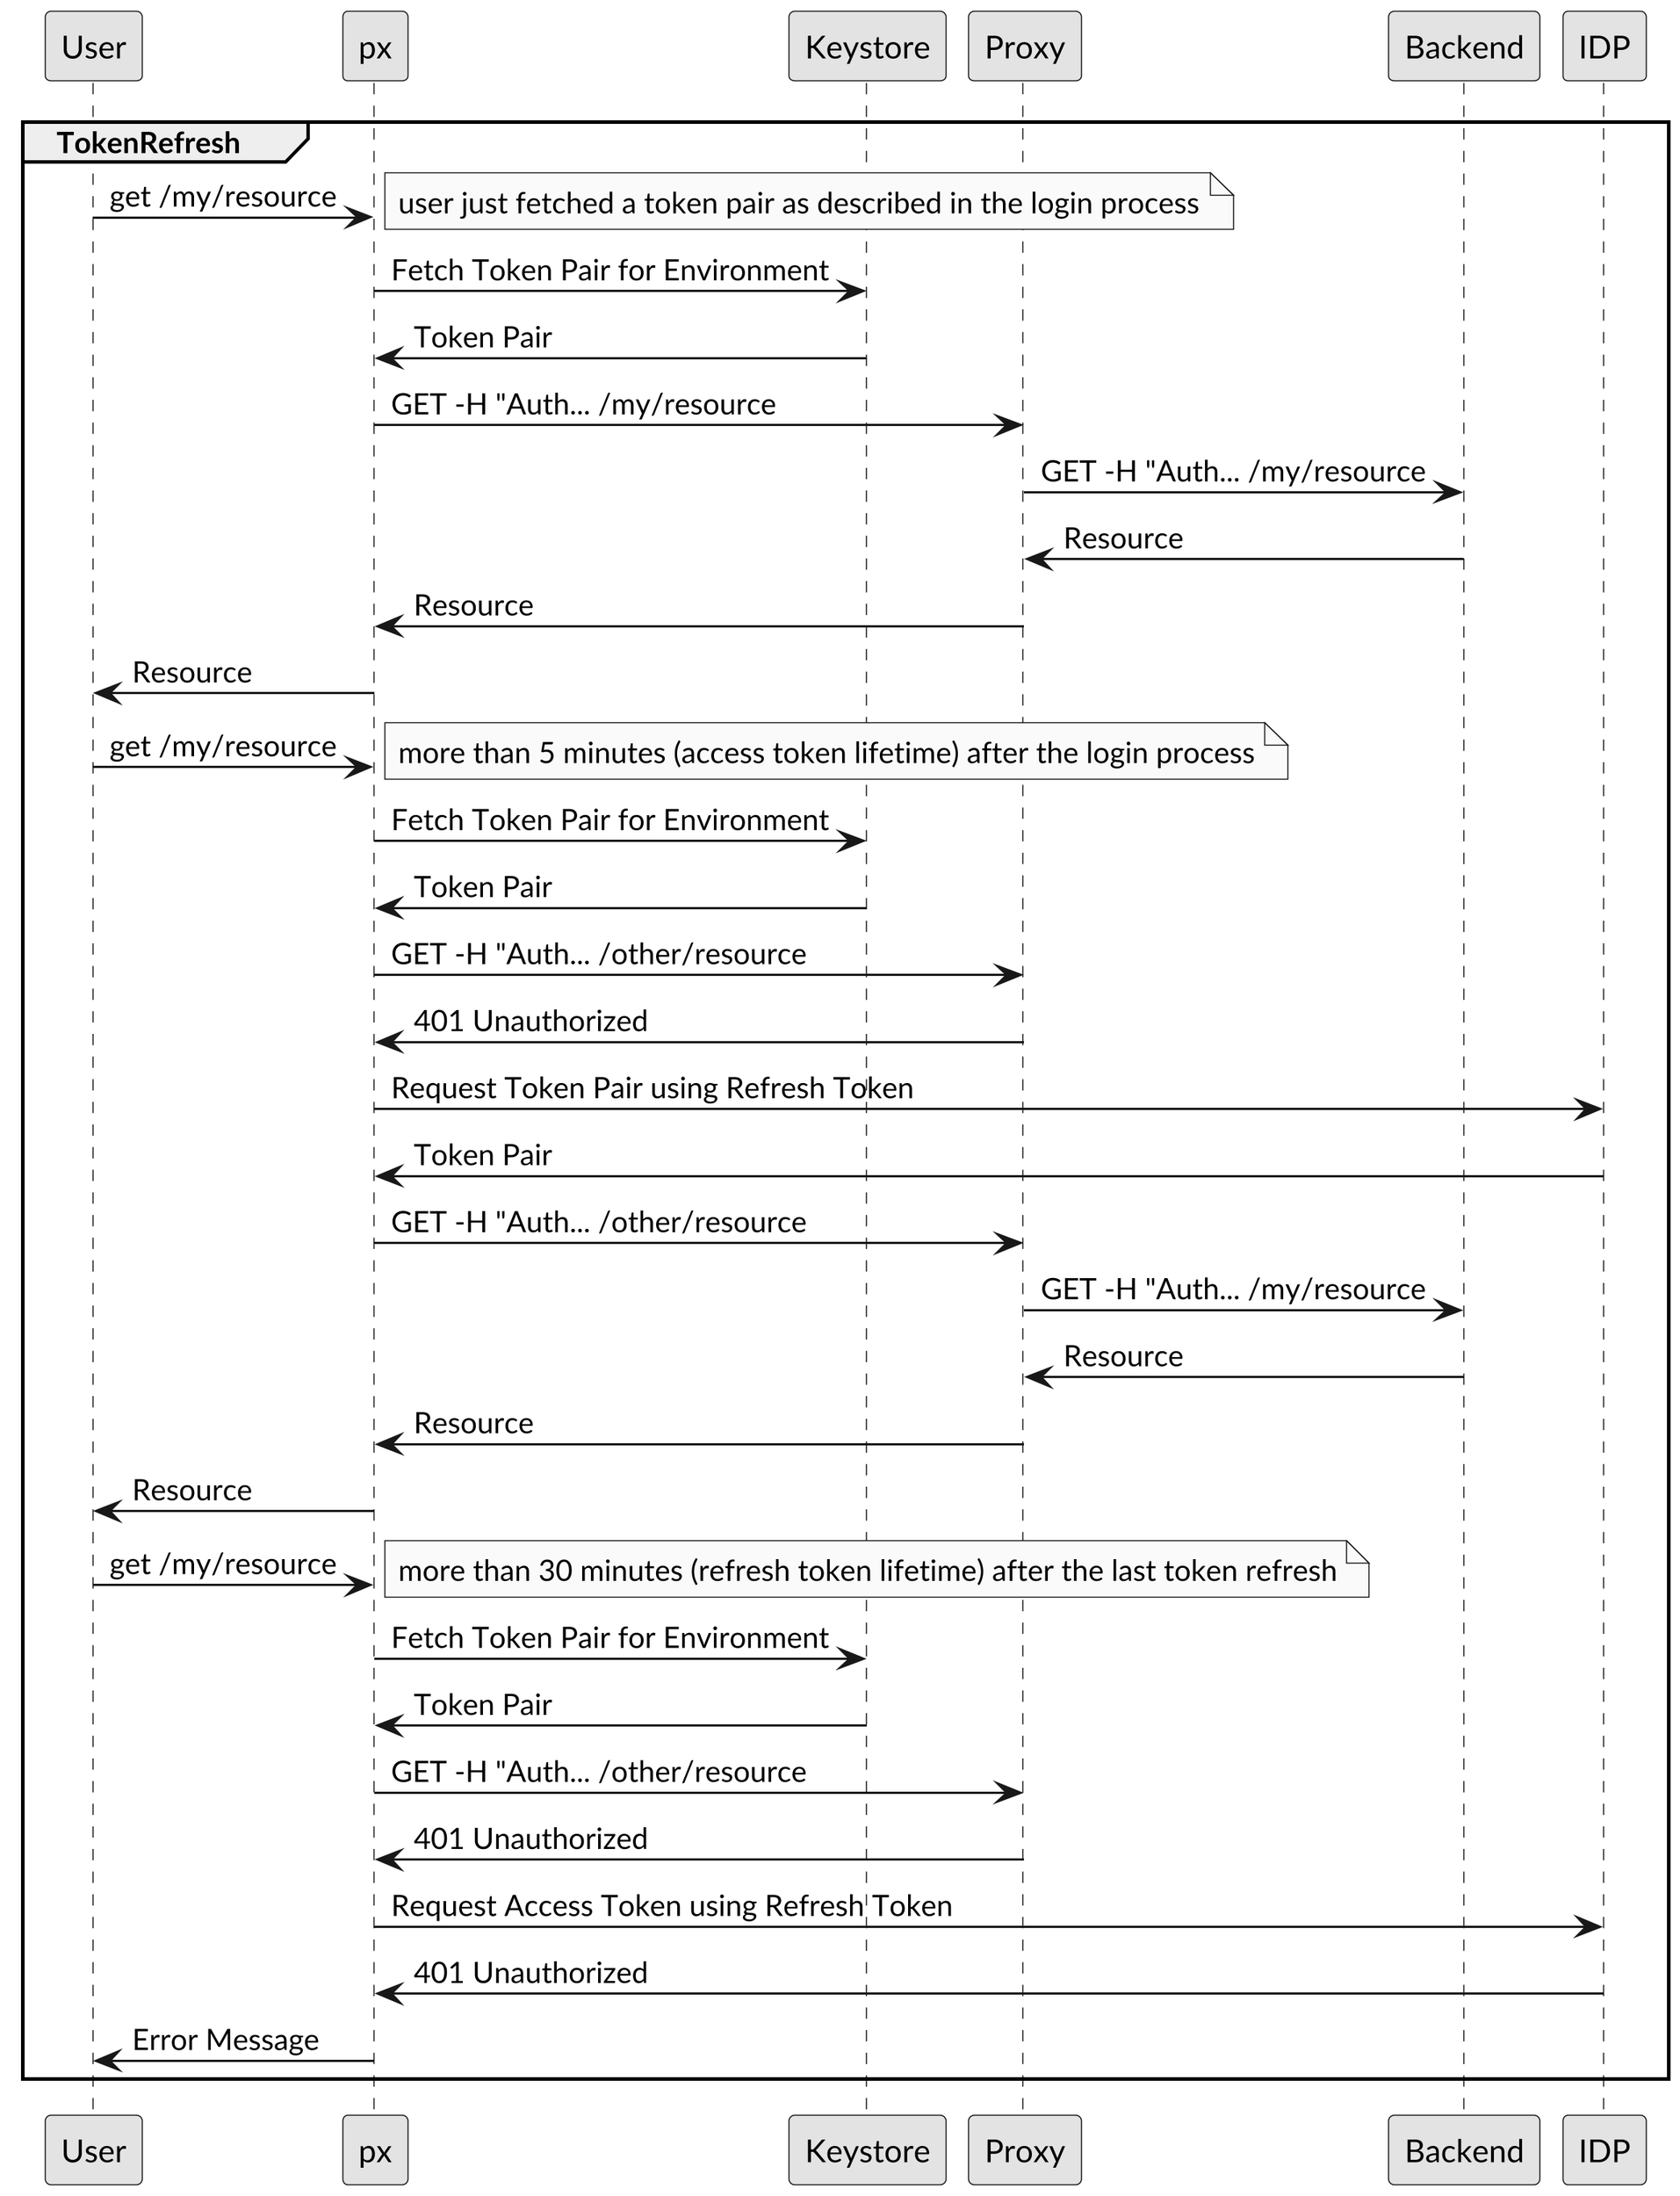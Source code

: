 @startuml

skinparam monochrome true
skinparam defaultFontName Lato
skinparam dpi 300

group TokenRefresh
    User -> px: get /my/resource
    note right: user just fetched a token pair as described in the login process
    px -> Keystore: Fetch Token Pair for Environment
    Keystore -> px: Token Pair
    px -> Proxy: GET -H "Auth... /my/resource
    Proxy -> Backend: GET -H "Auth... /my/resource
    Backend -> Proxy: Resource
    Proxy -> px: Resource
    px -> User: Resource

    User -> px: get /my/resource
    note right: more than 5 minutes (access token lifetime) after the login process
    px -> Keystore: Fetch Token Pair for Environment
    Keystore -> px: Token Pair
    px -> Proxy: GET -H "Auth... /other/resource
    Proxy -> px: 401 Unauthorized
    px -> IDP: Request Token Pair using Refresh Token
    IDP -> px: Token Pair
    px -> Proxy: GET -H "Auth... /other/resource
    Proxy -> Backend: GET -H "Auth... /my/resource
    Backend -> Proxy: Resource
    Proxy -> px: Resource
    px -> User: Resource

    User -> px: get /my/resource
    note right: more than 30 minutes (refresh token lifetime) after the last token refresh
    px -> Keystore: Fetch Token Pair for Environment
    Keystore -> px: Token Pair
    px -> Proxy: GET -H "Auth... /other/resource
    Proxy -> px: 401 Unauthorized
    px -> IDP: Request Access Token using Refresh Token
    IDP -> px: 401 Unauthorized
    px -> User: Error Message
end

@enduml

